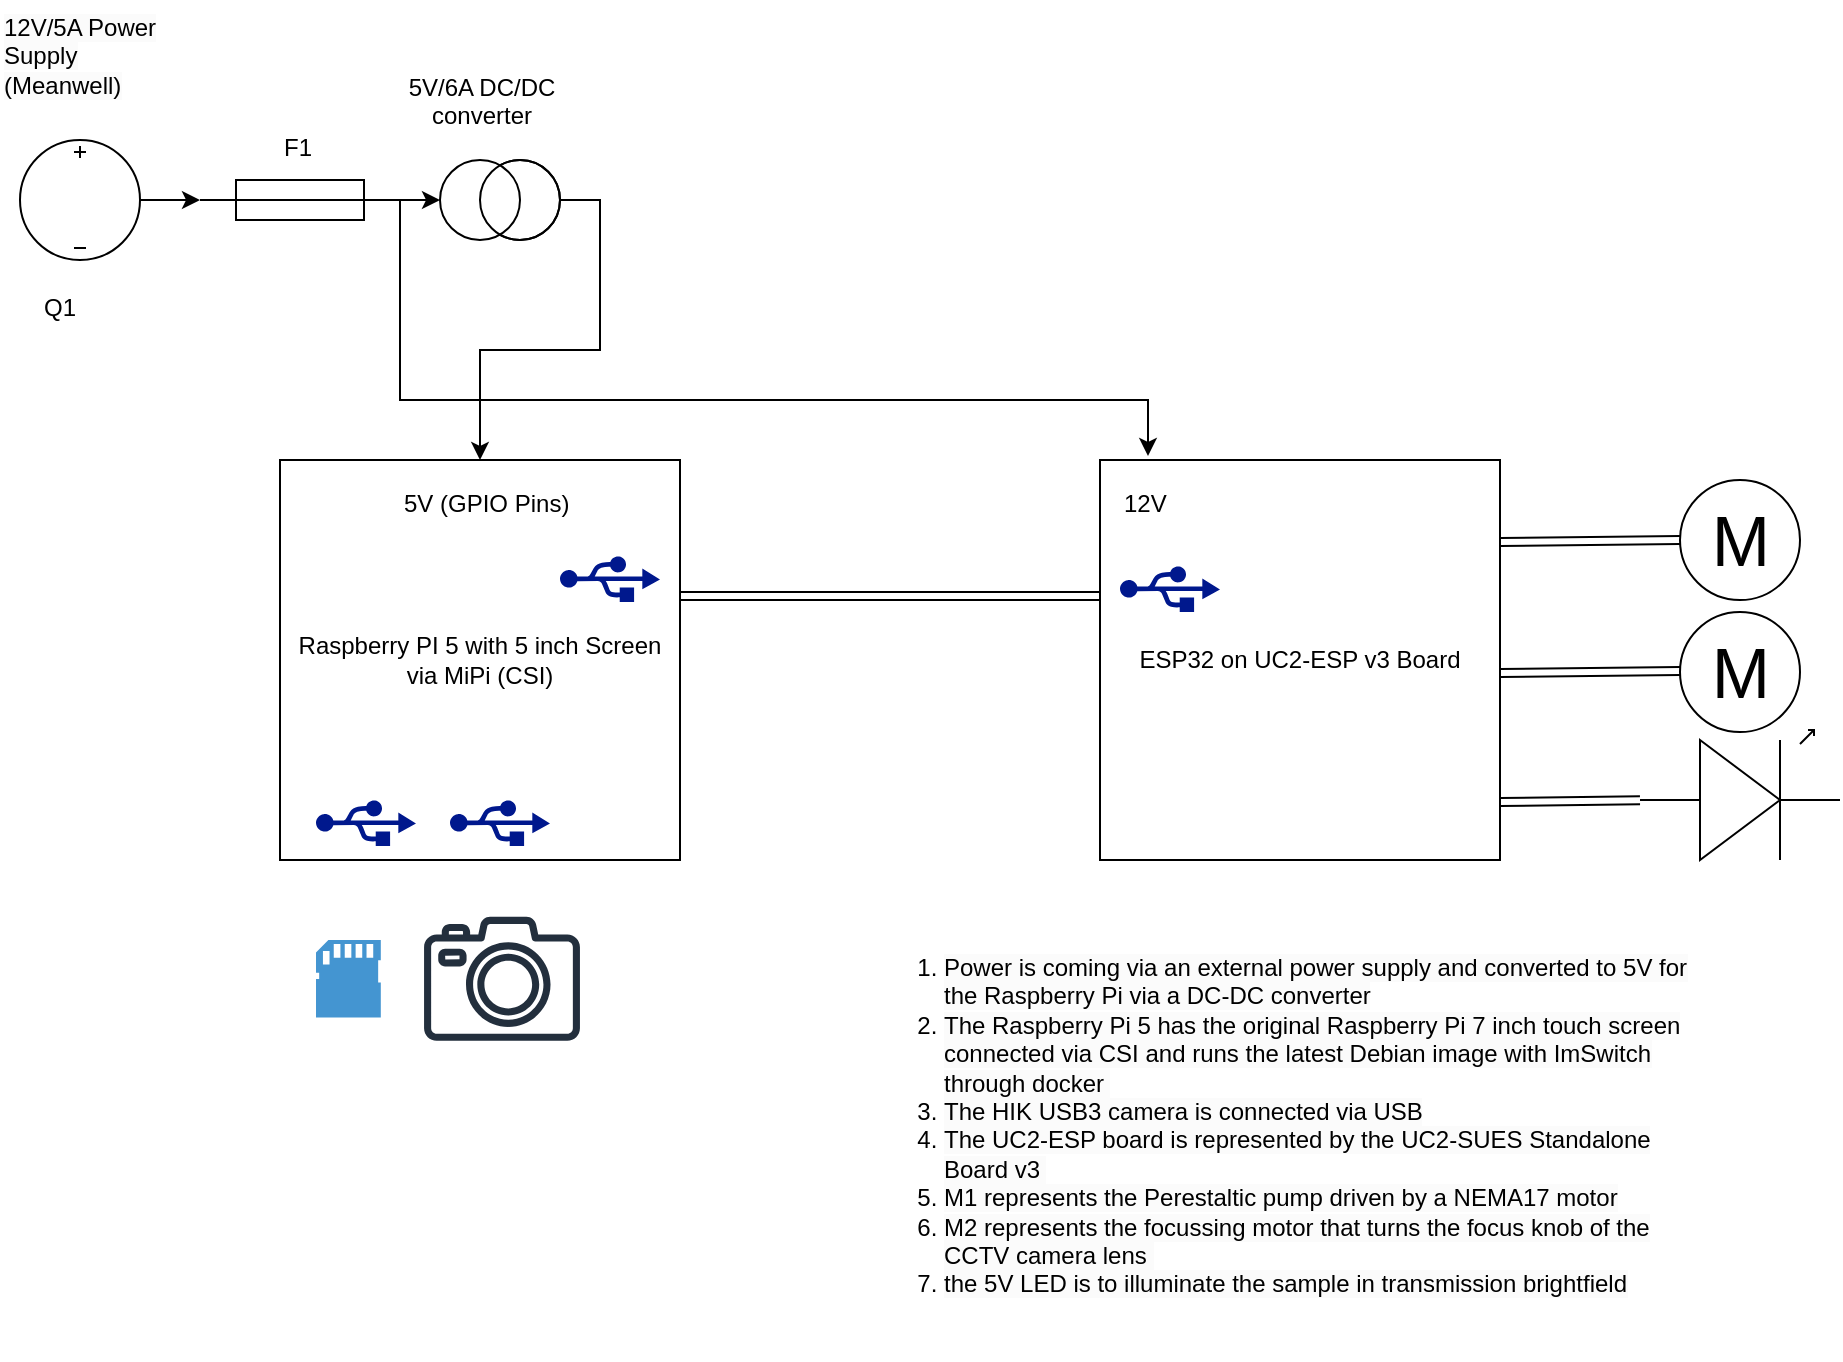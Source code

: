 <mxfile version="24.7.7">
  <diagram name="Page-1" id="7e0a89b8-554c-2b80-1dc8-d5c74ca68de4">
    <mxGraphModel dx="803" dy="570" grid="1" gridSize="10" guides="1" tooltips="1" connect="1" arrows="1" fold="1" page="1" pageScale="1" pageWidth="1100" pageHeight="850" background="none" math="0" shadow="0">
      <root>
        <mxCell id="0" />
        <mxCell id="1" parent="0" />
        <mxCell id="KsF0-DfaTRkil6BRfzp3-2" value="" style="pointerEvents=1;verticalLabelPosition=bottom;shadow=0;dashed=0;align=center;html=1;verticalAlign=top;shape=mxgraph.electrical.signal_sources.source;aspect=fixed;points=[[0.5,0,0],[1,0.5,0],[0.5,1,0],[0,0.5,0]];elSignalType=dc3;" vertex="1" parent="1">
          <mxGeometry x="140" y="170" width="60" height="60" as="geometry" />
        </mxCell>
        <mxCell id="KsF0-DfaTRkil6BRfzp3-3" value="M" style="verticalLabelPosition=middle;shadow=0;dashed=0;align=center;html=1;verticalAlign=middle;strokeWidth=1;shape=ellipse;aspect=fixed;fontSize=35;" vertex="1" parent="1">
          <mxGeometry x="970" y="340" width="60" height="60" as="geometry" />
        </mxCell>
        <mxCell id="KsF0-DfaTRkil6BRfzp3-4" value="" style="pointerEvents=1;verticalLabelPosition=bottom;shadow=0;dashed=0;align=center;html=1;verticalAlign=top;shape=mxgraph.electrical.miscellaneous.fuse_2;" vertex="1" parent="1">
          <mxGeometry x="230" y="190" width="100" height="20" as="geometry" />
        </mxCell>
        <mxCell id="KsF0-DfaTRkil6BRfzp3-5" value="M" style="verticalLabelPosition=middle;shadow=0;dashed=0;align=center;html=1;verticalAlign=middle;strokeWidth=1;shape=ellipse;aspect=fixed;fontSize=35;" vertex="1" parent="1">
          <mxGeometry x="970" y="406" width="60" height="60" as="geometry" />
        </mxCell>
        <mxCell id="KsF0-DfaTRkil6BRfzp3-6" value="" style="verticalLabelPosition=bottom;shadow=0;dashed=0;align=center;html=1;verticalAlign=top;shape=mxgraph.electrical.opto_electronics.led_1;pointerEvents=1;" vertex="1" parent="1">
          <mxGeometry x="950" y="465" width="100" height="65" as="geometry" />
        </mxCell>
        <mxCell id="KsF0-DfaTRkil6BRfzp3-7" value="ESP32 on UC2-ESP v3 Board" style="whiteSpace=wrap;html=1;aspect=fixed;" vertex="1" parent="1">
          <mxGeometry x="680" y="330" width="200" height="200" as="geometry" />
        </mxCell>
        <mxCell id="KsF0-DfaTRkil6BRfzp3-8" value="" style="sketch=0;aspect=fixed;pointerEvents=1;shadow=0;dashed=0;html=1;strokeColor=none;labelPosition=center;verticalLabelPosition=bottom;verticalAlign=top;align=center;fillColor=#00188D;shape=mxgraph.mscae.enterprise.usb" vertex="1" parent="1">
          <mxGeometry x="690" y="383" width="50" height="23" as="geometry" />
        </mxCell>
        <mxCell id="KsF0-DfaTRkil6BRfzp3-9" value="Raspberry PI 5 with 5 inch Screen via MiPi (CSI)" style="whiteSpace=wrap;html=1;aspect=fixed;" vertex="1" parent="1">
          <mxGeometry x="270" y="330" width="200" height="200" as="geometry" />
        </mxCell>
        <mxCell id="KsF0-DfaTRkil6BRfzp3-11" value="" style="sketch=0;aspect=fixed;pointerEvents=1;shadow=0;dashed=0;html=1;strokeColor=none;labelPosition=center;verticalLabelPosition=bottom;verticalAlign=top;align=center;fillColor=#00188D;shape=mxgraph.mscae.enterprise.usb" vertex="1" parent="1">
          <mxGeometry x="410" y="378" width="50" height="23" as="geometry" />
        </mxCell>
        <mxCell id="KsF0-DfaTRkil6BRfzp3-25" style="edgeStyle=orthogonalEdgeStyle;rounded=0;orthogonalLoop=1;jettySize=auto;html=1;exitX=0.5;exitY=1;exitDx=0;exitDy=0;exitPerimeter=0;entryX=0.5;entryY=0;entryDx=0;entryDy=0;" edge="1" parent="1" source="KsF0-DfaTRkil6BRfzp3-13" target="KsF0-DfaTRkil6BRfzp3-9">
          <mxGeometry relative="1" as="geometry" />
        </mxCell>
        <mxCell id="KsF0-DfaTRkil6BRfzp3-13" value="" style="pointerEvents=1;verticalLabelPosition=bottom;shadow=0;dashed=0;align=center;html=1;verticalAlign=top;shape=mxgraph.electrical.signal_sources.current_source;rotation=-90;" vertex="1" parent="1">
          <mxGeometry x="360" y="170" width="40" height="60" as="geometry" />
        </mxCell>
        <mxCell id="KsF0-DfaTRkil6BRfzp3-14" value="" style="shape=link;html=1;rounded=0;exitX=1;exitY=0.25;exitDx=0;exitDy=0;entryX=0;entryY=0.25;entryDx=0;entryDy=0;" edge="1" parent="1">
          <mxGeometry width="100" relative="1" as="geometry">
            <mxPoint x="470" y="398" as="sourcePoint" />
            <mxPoint x="680" y="398" as="targetPoint" />
          </mxGeometry>
        </mxCell>
        <mxCell id="KsF0-DfaTRkil6BRfzp3-15" value="" style="shape=link;html=1;rounded=0;exitX=1;exitY=0.25;exitDx=0;exitDy=0;" edge="1" parent="1">
          <mxGeometry width="100" relative="1" as="geometry">
            <mxPoint x="880" y="371" as="sourcePoint" />
            <mxPoint x="970" y="370" as="targetPoint" />
          </mxGeometry>
        </mxCell>
        <mxCell id="KsF0-DfaTRkil6BRfzp3-16" value="" style="shape=link;html=1;rounded=0;exitX=1;exitY=0.25;exitDx=0;exitDy=0;" edge="1" parent="1">
          <mxGeometry width="100" relative="1" as="geometry">
            <mxPoint x="880" y="436.5" as="sourcePoint" />
            <mxPoint x="970" y="435.5" as="targetPoint" />
          </mxGeometry>
        </mxCell>
        <mxCell id="KsF0-DfaTRkil6BRfzp3-17" value="" style="shape=link;html=1;rounded=0;exitX=1;exitY=0.25;exitDx=0;exitDy=0;entryX=0;entryY=0.54;entryDx=0;entryDy=0;entryPerimeter=0;" edge="1" parent="1" target="KsF0-DfaTRkil6BRfzp3-6">
          <mxGeometry width="100" relative="1" as="geometry">
            <mxPoint x="880" y="501" as="sourcePoint" />
            <mxPoint x="940" y="500" as="targetPoint" />
          </mxGeometry>
        </mxCell>
        <mxCell id="KsF0-DfaTRkil6BRfzp3-19" value="&lt;span style=&quot;color: rgb(0, 0, 0); font-family: Helvetica; font-size: 12px; font-style: normal; font-variant-ligatures: normal; font-variant-caps: normal; font-weight: 400; letter-spacing: normal; orphans: 2; text-align: center; text-indent: 0px; text-transform: none; widows: 2; word-spacing: 0px; -webkit-text-stroke-width: 0px; white-space: normal; background-color: rgb(251, 251, 251); text-decoration-thickness: initial; text-decoration-style: initial; text-decoration-color: initial; display: inline !important; float: none;&quot;&gt;12V/5A Power Supply (Meanwell)&lt;/span&gt;" style="text;whiteSpace=wrap;html=1;" vertex="1" parent="1">
          <mxGeometry x="130" y="100" width="100" height="40" as="geometry" />
        </mxCell>
        <mxCell id="KsF0-DfaTRkil6BRfzp3-20" value="&lt;div style=&quot;text-align: center;&quot;&gt;&lt;span style=&quot;background-color: initial;&quot;&gt;5V/6A DC/DC converter&lt;/span&gt;&lt;/div&gt;" style="text;whiteSpace=wrap;html=1;" vertex="1" parent="1">
          <mxGeometry x="320" y="130" width="100" height="40" as="geometry" />
        </mxCell>
        <mxCell id="KsF0-DfaTRkil6BRfzp3-23" style="edgeStyle=orthogonalEdgeStyle;rounded=0;orthogonalLoop=1;jettySize=auto;html=1;exitX=1;exitY=0.5;exitDx=0;exitDy=0;exitPerimeter=0;entryX=0;entryY=0.5;entryDx=0;entryDy=0;entryPerimeter=0;" edge="1" parent="1" source="KsF0-DfaTRkil6BRfzp3-2" target="KsF0-DfaTRkil6BRfzp3-4">
          <mxGeometry relative="1" as="geometry" />
        </mxCell>
        <mxCell id="KsF0-DfaTRkil6BRfzp3-24" style="edgeStyle=orthogonalEdgeStyle;rounded=0;orthogonalLoop=1;jettySize=auto;html=1;exitX=1;exitY=0.5;exitDx=0;exitDy=0;exitPerimeter=0;entryX=0.5;entryY=0;entryDx=0;entryDy=0;entryPerimeter=0;" edge="1" parent="1" source="KsF0-DfaTRkil6BRfzp3-4" target="KsF0-DfaTRkil6BRfzp3-13">
          <mxGeometry relative="1" as="geometry" />
        </mxCell>
        <mxCell id="KsF0-DfaTRkil6BRfzp3-28" style="edgeStyle=orthogonalEdgeStyle;rounded=0;orthogonalLoop=1;jettySize=auto;html=1;exitX=1;exitY=0.5;exitDx=0;exitDy=0;exitPerimeter=0;entryX=0.12;entryY=-0.01;entryDx=0;entryDy=0;entryPerimeter=0;" edge="1" parent="1" source="KsF0-DfaTRkil6BRfzp3-4" target="KsF0-DfaTRkil6BRfzp3-7">
          <mxGeometry relative="1" as="geometry">
            <mxPoint x="620" y="460" as="targetPoint" />
            <Array as="points">
              <mxPoint x="330" y="300" />
              <mxPoint x="704" y="300" />
            </Array>
          </mxGeometry>
        </mxCell>
        <mxCell id="KsF0-DfaTRkil6BRfzp3-32" value="&lt;div style=&quot;text-align: center;&quot;&gt;12V&lt;/div&gt;" style="text;whiteSpace=wrap;html=1;" vertex="1" parent="1">
          <mxGeometry x="690" y="338" width="20" height="22" as="geometry" />
        </mxCell>
        <mxCell id="KsF0-DfaTRkil6BRfzp3-35" value="&lt;div style=&quot;text-align: center;&quot;&gt;5V (GPIO Pins)&lt;/div&gt;" style="text;whiteSpace=wrap;html=1;" vertex="1" parent="1">
          <mxGeometry x="330" y="338" width="120" height="22" as="geometry" />
        </mxCell>
        <mxCell id="KsF0-DfaTRkil6BRfzp3-36" value="&lt;div style=&quot;text-align: center;&quot;&gt;&lt;span style=&quot;background-color: initial;&quot;&gt;F1&lt;/span&gt;&lt;/div&gt;" style="text;whiteSpace=wrap;html=1;" vertex="1" parent="1">
          <mxGeometry x="270" y="160" width="40" height="30" as="geometry" />
        </mxCell>
        <mxCell id="KsF0-DfaTRkil6BRfzp3-37" value="" style="pointerEvents=1;shadow=0;dashed=0;html=1;strokeColor=none;fillColor=#4495D1;labelPosition=center;verticalLabelPosition=bottom;verticalAlign=top;align=center;outlineConnect=0;shape=mxgraph.veeam.sd_card;" vertex="1" parent="1">
          <mxGeometry x="288" y="570" width="32.4" height="38.8" as="geometry" />
        </mxCell>
        <mxCell id="KsF0-DfaTRkil6BRfzp3-38" value="" style="sketch=0;aspect=fixed;pointerEvents=1;shadow=0;dashed=0;html=1;strokeColor=none;labelPosition=center;verticalLabelPosition=bottom;verticalAlign=top;align=center;fillColor=#00188D;shape=mxgraph.mscae.enterprise.usb" vertex="1" parent="1">
          <mxGeometry x="288" y="500" width="50" height="23" as="geometry" />
        </mxCell>
        <mxCell id="KsF0-DfaTRkil6BRfzp3-39" value="" style="sketch=0;outlineConnect=0;fontColor=#232F3E;gradientColor=none;fillColor=#232F3D;strokeColor=none;dashed=0;verticalLabelPosition=bottom;verticalAlign=top;align=center;html=1;fontSize=12;fontStyle=0;aspect=fixed;pointerEvents=1;shape=mxgraph.aws4.camera2;" vertex="1" parent="1">
          <mxGeometry x="342" y="558.4" width="78" height="62" as="geometry" />
        </mxCell>
        <mxCell id="KsF0-DfaTRkil6BRfzp3-40" value="" style="sketch=0;aspect=fixed;pointerEvents=1;shadow=0;dashed=0;html=1;strokeColor=none;labelPosition=center;verticalLabelPosition=bottom;verticalAlign=top;align=center;fillColor=#00188D;shape=mxgraph.mscae.enterprise.usb" vertex="1" parent="1">
          <mxGeometry x="355" y="500" width="50" height="23" as="geometry" />
        </mxCell>
        <mxCell id="KsF0-DfaTRkil6BRfzp3-41" value="&lt;div style=&quot;text-align: center;&quot;&gt;&lt;span style=&quot;background-color: initial;&quot;&gt;Q1&lt;/span&gt;&lt;/div&gt;" style="text;whiteSpace=wrap;html=1;" vertex="1" parent="1">
          <mxGeometry x="150" y="240" width="40" height="30" as="geometry" />
        </mxCell>
        <mxCell id="KsF0-DfaTRkil6BRfzp3-43" value="&lt;ol&gt;&lt;li&gt;&lt;span style=&quot;color: rgb(0, 0, 0); font-family: Helvetica; font-size: 12px; font-style: normal; font-variant-ligatures: normal; font-variant-caps: normal; font-weight: 400; letter-spacing: normal; orphans: 2; text-align: center; text-indent: 0px; text-transform: none; widows: 2; word-spacing: 0px; -webkit-text-stroke-width: 0px; white-space: normal; background-color: rgb(251, 251, 251); text-decoration-thickness: initial; text-decoration-style: initial; text-decoration-color: initial; display: inline !important; float: none;&quot;&gt;Power is coming via an external power supply and converted to 5V for the Raspberry Pi via a DC-DC converter&lt;/span&gt;&lt;/li&gt;&lt;li&gt;&lt;span style=&quot;color: rgb(0, 0, 0); font-family: Helvetica; font-size: 12px; font-style: normal; font-variant-ligatures: normal; font-variant-caps: normal; font-weight: 400; letter-spacing: normal; orphans: 2; text-align: center; text-indent: 0px; text-transform: none; widows: 2; word-spacing: 0px; -webkit-text-stroke-width: 0px; white-space: normal; background-color: rgb(251, 251, 251); text-decoration-thickness: initial; text-decoration-style: initial; text-decoration-color: initial; display: inline !important; float: none;&quot;&gt;The Raspberry Pi 5 has the original Raspberry Pi 7 inch touch screen connected via CSI and runs the latest Debian image with ImSwitch through docker&amp;nbsp;&lt;/span&gt;&lt;/li&gt;&lt;li&gt;&lt;span style=&quot;color: rgb(0, 0, 0); font-family: Helvetica; font-size: 12px; font-style: normal; font-variant-ligatures: normal; font-variant-caps: normal; font-weight: 400; letter-spacing: normal; orphans: 2; text-align: center; text-indent: 0px; text-transform: none; widows: 2; word-spacing: 0px; -webkit-text-stroke-width: 0px; white-space: normal; background-color: rgb(251, 251, 251); text-decoration-thickness: initial; text-decoration-style: initial; text-decoration-color: initial; display: inline !important; float: none;&quot;&gt;The HIK USB3 camera is connected via USB&lt;/span&gt;&lt;/li&gt;&lt;li&gt;&lt;span style=&quot;color: rgb(0, 0, 0); font-family: Helvetica; font-size: 12px; font-style: normal; font-variant-ligatures: normal; font-variant-caps: normal; font-weight: 400; letter-spacing: normal; orphans: 2; text-align: center; text-indent: 0px; text-transform: none; widows: 2; word-spacing: 0px; -webkit-text-stroke-width: 0px; white-space: normal; background-color: rgb(251, 251, 251); text-decoration-thickness: initial; text-decoration-style: initial; text-decoration-color: initial; display: inline !important; float: none;&quot;&gt;The UC2-ESP board is represented by the UC2-SUES Standalone Board v3&amp;nbsp;&lt;/span&gt;&lt;/li&gt;&lt;li&gt;&lt;span style=&quot;color: rgb(0, 0, 0); font-family: Helvetica; font-size: 12px; font-style: normal; font-variant-ligatures: normal; font-variant-caps: normal; font-weight: 400; letter-spacing: normal; orphans: 2; text-align: center; text-indent: 0px; text-transform: none; widows: 2; word-spacing: 0px; -webkit-text-stroke-width: 0px; white-space: normal; background-color: rgb(251, 251, 251); text-decoration-thickness: initial; text-decoration-style: initial; text-decoration-color: initial; display: inline !important; float: none;&quot;&gt;M1 represents the Perestaltic pump driven by a NEMA17 motor&lt;/span&gt;&lt;/li&gt;&lt;li&gt;&lt;span style=&quot;color: rgb(0, 0, 0); font-family: Helvetica; font-size: 12px; font-style: normal; font-variant-ligatures: normal; font-variant-caps: normal; font-weight: 400; letter-spacing: normal; orphans: 2; text-align: center; text-indent: 0px; text-transform: none; widows: 2; word-spacing: 0px; -webkit-text-stroke-width: 0px; white-space: normal; background-color: rgb(251, 251, 251); text-decoration-thickness: initial; text-decoration-style: initial; text-decoration-color: initial; display: inline !important; float: none;&quot;&gt;M2 represents the focussing motor that turns the focus knob of the CCTV camera lens&amp;nbsp;&lt;/span&gt;&lt;/li&gt;&lt;li&gt;&lt;span style=&quot;color: rgb(0, 0, 0); font-family: Helvetica; font-size: 12px; font-style: normal; font-variant-ligatures: normal; font-variant-caps: normal; font-weight: 400; letter-spacing: normal; orphans: 2; text-align: center; text-indent: 0px; text-transform: none; widows: 2; word-spacing: 0px; -webkit-text-stroke-width: 0px; white-space: normal; background-color: rgb(251, 251, 251); text-decoration-thickness: initial; text-decoration-style: initial; text-decoration-color: initial; display: inline !important; float: none;&quot;&gt;the 5V LED is to illuminate the sample in transmission brightfield&lt;/span&gt;&lt;/li&gt;&lt;/ol&gt;" style="text;whiteSpace=wrap;html=1;" vertex="1" parent="1">
          <mxGeometry x="560" y="558.4" width="430" height="221.6" as="geometry" />
        </mxCell>
      </root>
    </mxGraphModel>
  </diagram>
</mxfile>
